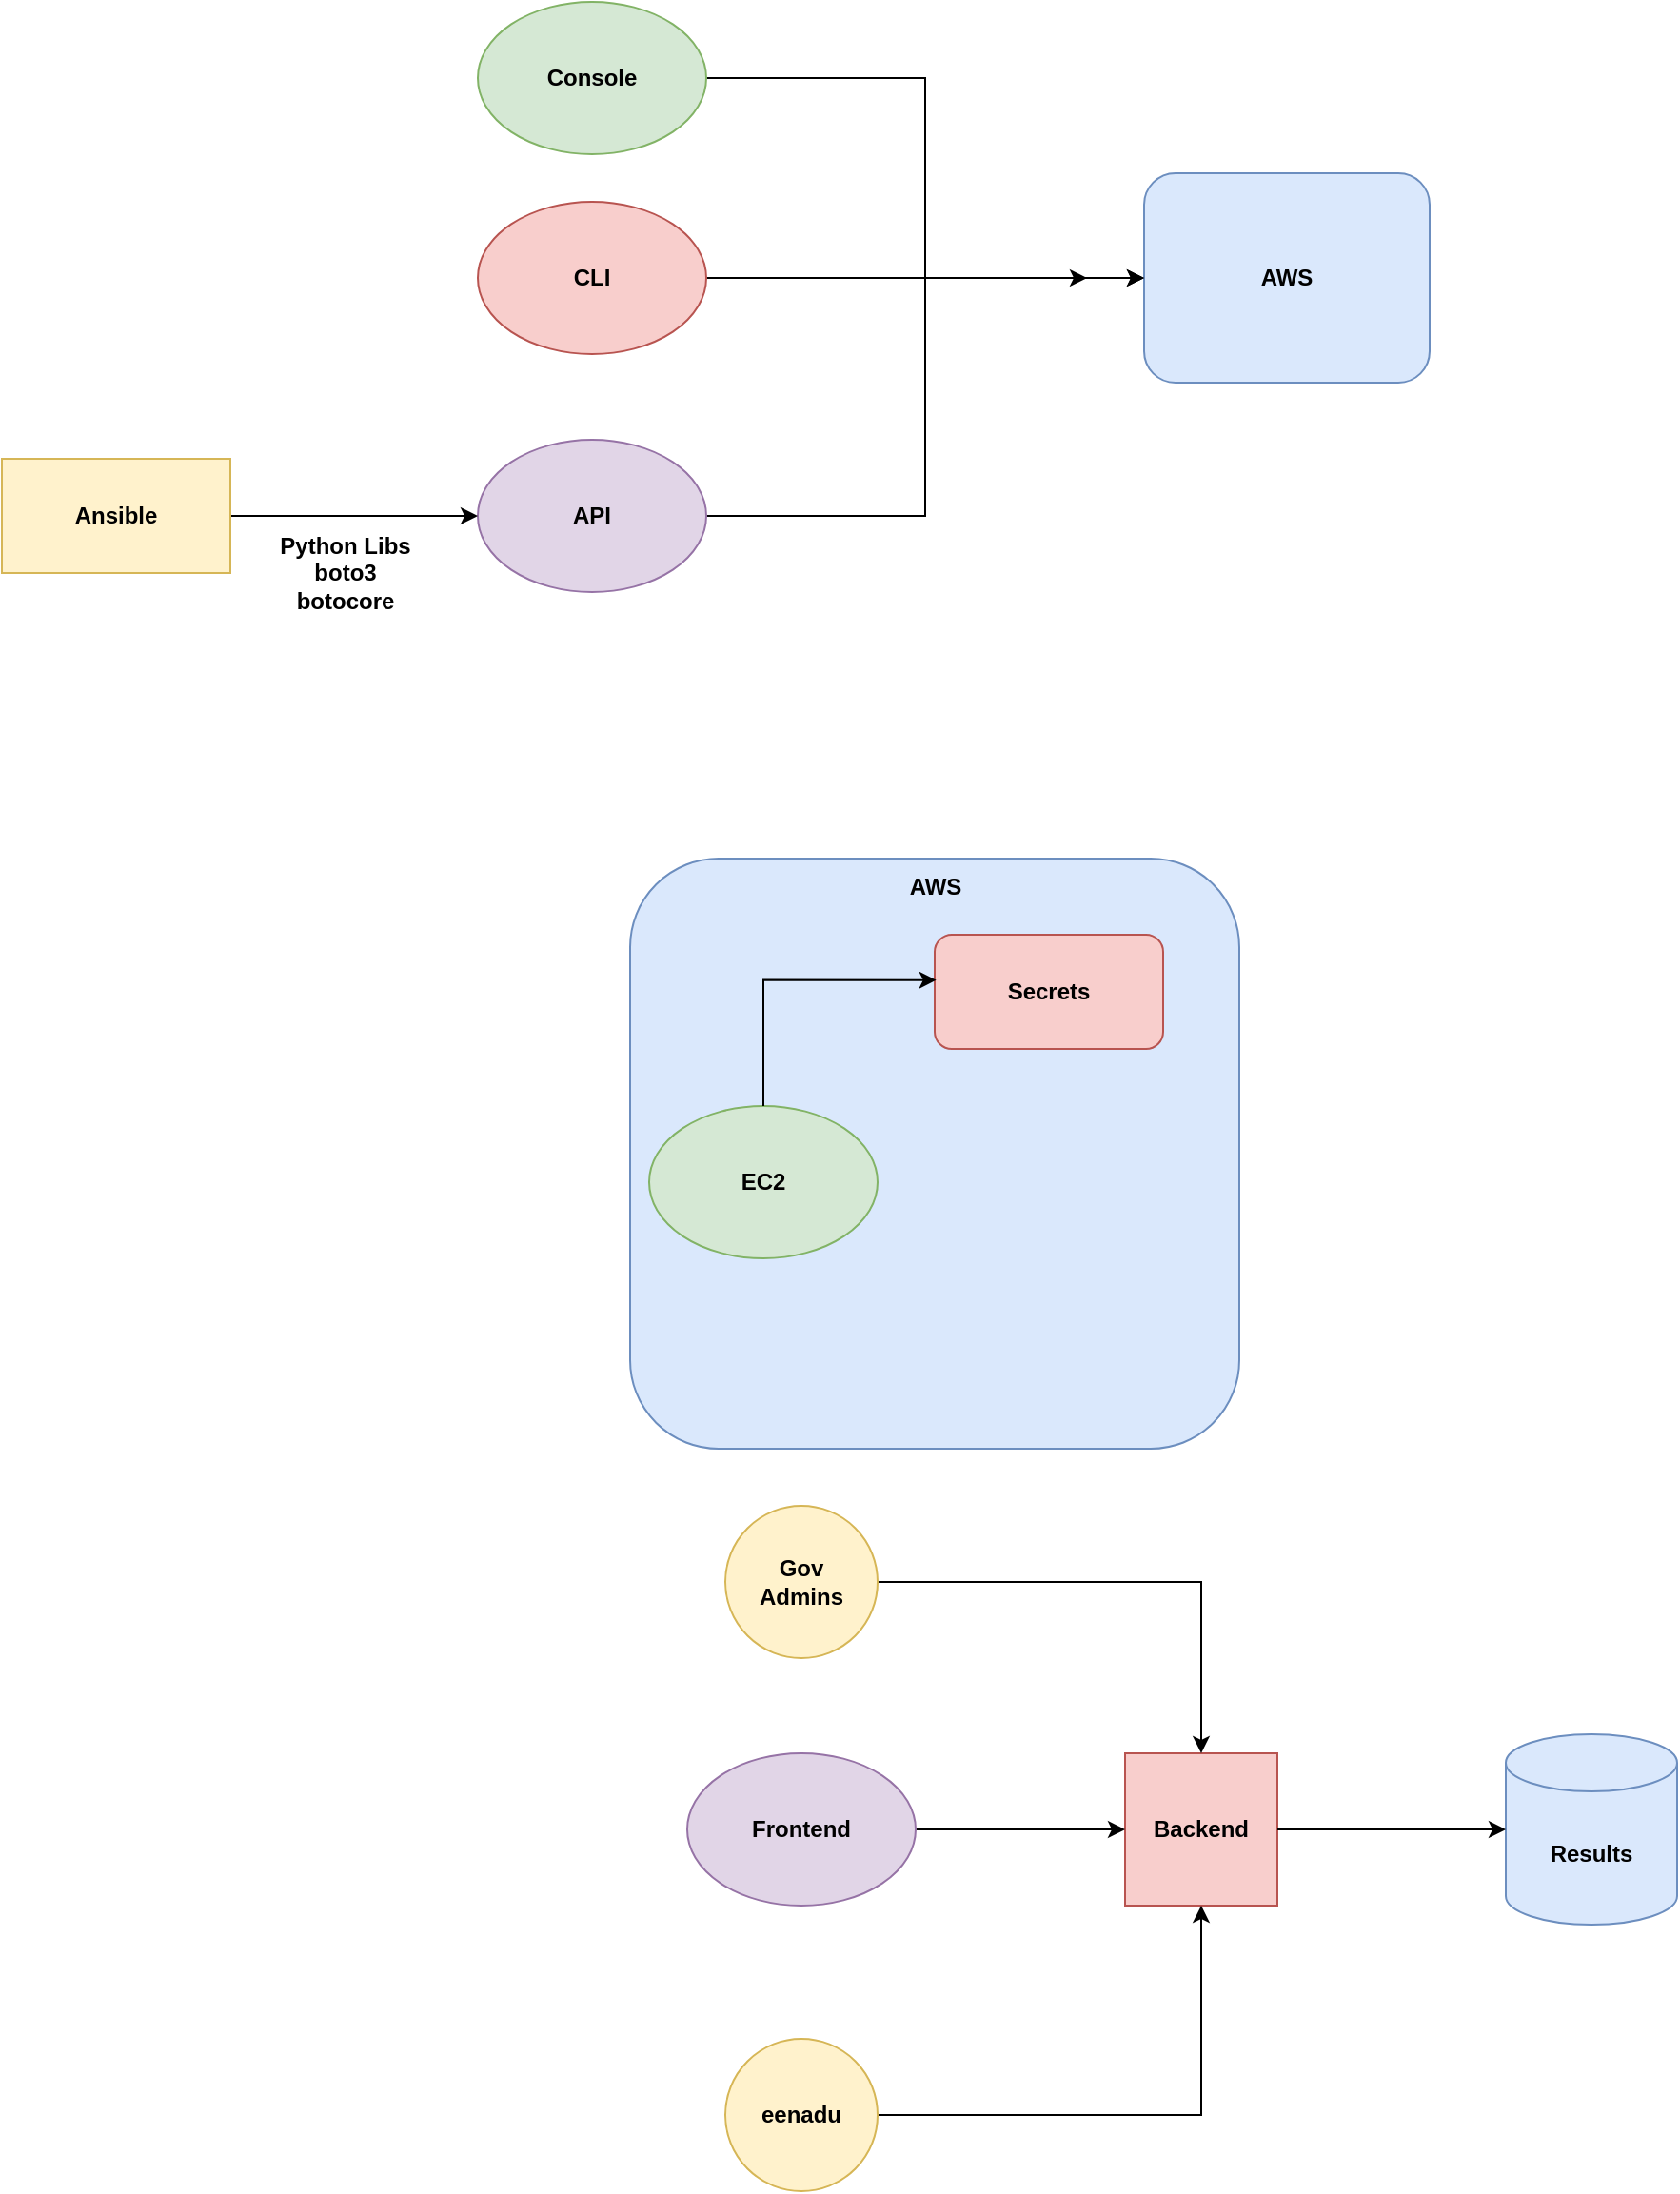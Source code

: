 <mxfile version="26.0.4">
  <diagram name="Page-1" id="tP3jSS_p5YS4ZyrNqDYa">
    <mxGraphModel dx="2109" dy="655" grid="1" gridSize="10" guides="1" tooltips="1" connect="1" arrows="1" fold="1" page="1" pageScale="1" pageWidth="850" pageHeight="1100" math="0" shadow="0">
      <root>
        <mxCell id="0" />
        <mxCell id="1" parent="0" />
        <mxCell id="i5Aq-IWf_TVi5hd2lmXF-1" value="&lt;b&gt;AWS&lt;/b&gt;" style="rounded=1;whiteSpace=wrap;html=1;fillColor=#dae8fc;strokeColor=#6c8ebf;" vertex="1" parent="1">
          <mxGeometry x="520" y="200" width="150" height="110" as="geometry" />
        </mxCell>
        <mxCell id="i5Aq-IWf_TVi5hd2lmXF-3" style="edgeStyle=orthogonalEdgeStyle;rounded=0;orthogonalLoop=1;jettySize=auto;html=1;entryX=0;entryY=0.5;entryDx=0;entryDy=0;" edge="1" parent="1" source="i5Aq-IWf_TVi5hd2lmXF-2" target="i5Aq-IWf_TVi5hd2lmXF-1">
          <mxGeometry relative="1" as="geometry" />
        </mxCell>
        <mxCell id="i5Aq-IWf_TVi5hd2lmXF-2" value="&lt;b&gt;Console&lt;/b&gt;" style="ellipse;whiteSpace=wrap;html=1;fillColor=#d5e8d4;strokeColor=#82b366;" vertex="1" parent="1">
          <mxGeometry x="170" y="110" width="120" height="80" as="geometry" />
        </mxCell>
        <mxCell id="i5Aq-IWf_TVi5hd2lmXF-7" style="edgeStyle=orthogonalEdgeStyle;rounded=0;orthogonalLoop=1;jettySize=auto;html=1;" edge="1" parent="1" source="i5Aq-IWf_TVi5hd2lmXF-4">
          <mxGeometry relative="1" as="geometry">
            <mxPoint x="490" y="255" as="targetPoint" />
          </mxGeometry>
        </mxCell>
        <mxCell id="i5Aq-IWf_TVi5hd2lmXF-4" value="&lt;b&gt;CLI&lt;/b&gt;" style="ellipse;whiteSpace=wrap;html=1;fillColor=#f8cecc;strokeColor=#b85450;" vertex="1" parent="1">
          <mxGeometry x="170" y="215" width="120" height="80" as="geometry" />
        </mxCell>
        <mxCell id="i5Aq-IWf_TVi5hd2lmXF-6" style="edgeStyle=orthogonalEdgeStyle;rounded=0;orthogonalLoop=1;jettySize=auto;html=1;entryX=0;entryY=0.5;entryDx=0;entryDy=0;" edge="1" parent="1" source="i5Aq-IWf_TVi5hd2lmXF-5" target="i5Aq-IWf_TVi5hd2lmXF-1">
          <mxGeometry relative="1" as="geometry" />
        </mxCell>
        <mxCell id="i5Aq-IWf_TVi5hd2lmXF-5" value="&lt;b&gt;API&lt;/b&gt;" style="ellipse;whiteSpace=wrap;html=1;fillColor=#e1d5e7;strokeColor=#9673a6;" vertex="1" parent="1">
          <mxGeometry x="170" y="340" width="120" height="80" as="geometry" />
        </mxCell>
        <mxCell id="i5Aq-IWf_TVi5hd2lmXF-9" style="edgeStyle=orthogonalEdgeStyle;rounded=0;orthogonalLoop=1;jettySize=auto;html=1;entryX=0;entryY=0.5;entryDx=0;entryDy=0;" edge="1" parent="1" source="i5Aq-IWf_TVi5hd2lmXF-8" target="i5Aq-IWf_TVi5hd2lmXF-5">
          <mxGeometry relative="1" as="geometry" />
        </mxCell>
        <mxCell id="i5Aq-IWf_TVi5hd2lmXF-8" value="&lt;b&gt;Ansible&lt;/b&gt;" style="rounded=0;whiteSpace=wrap;html=1;fillColor=#fff2cc;strokeColor=#d6b656;" vertex="1" parent="1">
          <mxGeometry x="-80" y="350" width="120" height="60" as="geometry" />
        </mxCell>
        <mxCell id="i5Aq-IWf_TVi5hd2lmXF-10" value="&lt;b&gt;Python Libs&lt;/b&gt;&lt;div&gt;&lt;b&gt;boto3&lt;/b&gt;&lt;/div&gt;&lt;div&gt;&lt;b&gt;botocore&lt;/b&gt;&lt;/div&gt;" style="text;html=1;align=center;verticalAlign=middle;resizable=0;points=[];autosize=1;strokeColor=none;fillColor=none;" vertex="1" parent="1">
          <mxGeometry x="55" y="380" width="90" height="60" as="geometry" />
        </mxCell>
        <mxCell id="i5Aq-IWf_TVi5hd2lmXF-11" value="" style="rounded=1;whiteSpace=wrap;html=1;fillColor=#dae8fc;strokeColor=#6c8ebf;" vertex="1" parent="1">
          <mxGeometry x="250" y="560" width="320" height="310" as="geometry" />
        </mxCell>
        <mxCell id="i5Aq-IWf_TVi5hd2lmXF-12" value="&lt;b&gt;EC2&lt;/b&gt;" style="ellipse;whiteSpace=wrap;html=1;fillColor=#d5e8d4;strokeColor=#82b366;" vertex="1" parent="1">
          <mxGeometry x="260" y="690" width="120" height="80" as="geometry" />
        </mxCell>
        <mxCell id="i5Aq-IWf_TVi5hd2lmXF-13" value="&lt;b&gt;Secrets&lt;/b&gt;" style="rounded=1;whiteSpace=wrap;html=1;fillColor=#f8cecc;strokeColor=#b85450;" vertex="1" parent="1">
          <mxGeometry x="410" y="600" width="120" height="60" as="geometry" />
        </mxCell>
        <mxCell id="i5Aq-IWf_TVi5hd2lmXF-14" style="edgeStyle=orthogonalEdgeStyle;rounded=0;orthogonalLoop=1;jettySize=auto;html=1;entryX=0.007;entryY=0.397;entryDx=0;entryDy=0;entryPerimeter=0;" edge="1" parent="1" source="i5Aq-IWf_TVi5hd2lmXF-12" target="i5Aq-IWf_TVi5hd2lmXF-13">
          <mxGeometry relative="1" as="geometry">
            <Array as="points">
              <mxPoint x="320" y="624" />
            </Array>
          </mxGeometry>
        </mxCell>
        <mxCell id="i5Aq-IWf_TVi5hd2lmXF-15" value="&lt;b&gt;AWS&lt;/b&gt;" style="text;html=1;align=center;verticalAlign=middle;resizable=0;points=[];autosize=1;strokeColor=none;fillColor=none;" vertex="1" parent="1">
          <mxGeometry x="385" y="560" width="50" height="30" as="geometry" />
        </mxCell>
        <mxCell id="i5Aq-IWf_TVi5hd2lmXF-16" value="&lt;b&gt;Results&lt;/b&gt;" style="shape=cylinder3;whiteSpace=wrap;html=1;boundedLbl=1;backgroundOutline=1;size=15;fillColor=#dae8fc;strokeColor=#6c8ebf;" vertex="1" parent="1">
          <mxGeometry x="710" y="1020" width="90" height="100" as="geometry" />
        </mxCell>
        <mxCell id="i5Aq-IWf_TVi5hd2lmXF-17" value="&lt;b&gt;Backend&lt;/b&gt;" style="whiteSpace=wrap;html=1;aspect=fixed;fillColor=#f8cecc;strokeColor=#b85450;" vertex="1" parent="1">
          <mxGeometry x="510" y="1030" width="80" height="80" as="geometry" />
        </mxCell>
        <mxCell id="i5Aq-IWf_TVi5hd2lmXF-19" style="edgeStyle=orthogonalEdgeStyle;rounded=0;orthogonalLoop=1;jettySize=auto;html=1;" edge="1" parent="1" source="i5Aq-IWf_TVi5hd2lmXF-18" target="i5Aq-IWf_TVi5hd2lmXF-17">
          <mxGeometry relative="1" as="geometry" />
        </mxCell>
        <mxCell id="i5Aq-IWf_TVi5hd2lmXF-18" value="&lt;b&gt;Frontend&lt;/b&gt;" style="ellipse;whiteSpace=wrap;html=1;fillColor=#e1d5e7;strokeColor=#9673a6;" vertex="1" parent="1">
          <mxGeometry x="280" y="1030" width="120" height="80" as="geometry" />
        </mxCell>
        <mxCell id="i5Aq-IWf_TVi5hd2lmXF-20" style="edgeStyle=orthogonalEdgeStyle;rounded=0;orthogonalLoop=1;jettySize=auto;html=1;entryX=0;entryY=0.5;entryDx=0;entryDy=0;entryPerimeter=0;" edge="1" parent="1" source="i5Aq-IWf_TVi5hd2lmXF-17" target="i5Aq-IWf_TVi5hd2lmXF-16">
          <mxGeometry relative="1" as="geometry" />
        </mxCell>
        <mxCell id="i5Aq-IWf_TVi5hd2lmXF-22" style="edgeStyle=orthogonalEdgeStyle;rounded=0;orthogonalLoop=1;jettySize=auto;html=1;entryX=0.5;entryY=1;entryDx=0;entryDy=0;" edge="1" parent="1" source="i5Aq-IWf_TVi5hd2lmXF-21" target="i5Aq-IWf_TVi5hd2lmXF-17">
          <mxGeometry relative="1" as="geometry" />
        </mxCell>
        <mxCell id="i5Aq-IWf_TVi5hd2lmXF-21" value="&lt;b&gt;eenadu&lt;/b&gt;" style="ellipse;whiteSpace=wrap;html=1;aspect=fixed;fillColor=#fff2cc;strokeColor=#d6b656;" vertex="1" parent="1">
          <mxGeometry x="300" y="1180" width="80" height="80" as="geometry" />
        </mxCell>
        <mxCell id="i5Aq-IWf_TVi5hd2lmXF-24" style="edgeStyle=orthogonalEdgeStyle;rounded=0;orthogonalLoop=1;jettySize=auto;html=1;entryX=0.5;entryY=0;entryDx=0;entryDy=0;" edge="1" parent="1" source="i5Aq-IWf_TVi5hd2lmXF-23" target="i5Aq-IWf_TVi5hd2lmXF-17">
          <mxGeometry relative="1" as="geometry" />
        </mxCell>
        <mxCell id="i5Aq-IWf_TVi5hd2lmXF-23" value="&lt;b&gt;Gov&lt;/b&gt;&lt;div&gt;&lt;b&gt;Admins&lt;/b&gt;&lt;/div&gt;" style="ellipse;whiteSpace=wrap;html=1;aspect=fixed;fillColor=#fff2cc;strokeColor=#d6b656;" vertex="1" parent="1">
          <mxGeometry x="300" y="900" width="80" height="80" as="geometry" />
        </mxCell>
      </root>
    </mxGraphModel>
  </diagram>
</mxfile>
